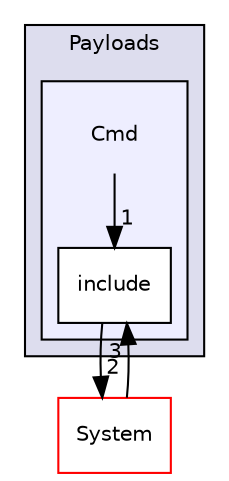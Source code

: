 digraph "Cmd" {
  bgcolor=transparent;
  compound=true
  node [ fontsize="10", fontname="Helvetica"];
  edge [ labelfontsize="10", labelfontname="Helvetica"];
  subgraph clusterdir_50dbddc3964bed395c069eeeaf99d62d {
    graph [ bgcolor="#ddddee", pencolor="black", label="Payloads" fontname="Helvetica", fontsize="10", URL="dir_50dbddc3964bed395c069eeeaf99d62d.html"]
  subgraph clusterdir_d58dceb465d827f66f2b67a30f32c409 {
    graph [ bgcolor="#eeeeff", pencolor="black", label="" URL="dir_d58dceb465d827f66f2b67a30f32c409.html"];
    dir_d58dceb465d827f66f2b67a30f32c409 [shape=plaintext label="Cmd"];
    dir_a7f0250d9a2907fa238ed51e3c9db635 [shape=box label="include" color="black" fillcolor="white" style="filled" URL="dir_a7f0250d9a2907fa238ed51e3c9db635.html"];
  }
  }
  dir_9af51e3826d4f9e80d9103b2de543e84 [shape=box label="System" color="red" URL="dir_9af51e3826d4f9e80d9103b2de543e84.html"];
  dir_a7f0250d9a2907fa238ed51e3c9db635->dir_9af51e3826d4f9e80d9103b2de543e84 [headlabel="2", labeldistance=1.5 headhref="dir_000005_000000.html"];
  dir_d58dceb465d827f66f2b67a30f32c409->dir_a7f0250d9a2907fa238ed51e3c9db635 [headlabel="1", labeldistance=1.5 headhref="dir_000004_000005.html"];
  dir_9af51e3826d4f9e80d9103b2de543e84->dir_a7f0250d9a2907fa238ed51e3c9db635 [headlabel="3", labeldistance=1.5 headhref="dir_000000_000005.html"];
}
